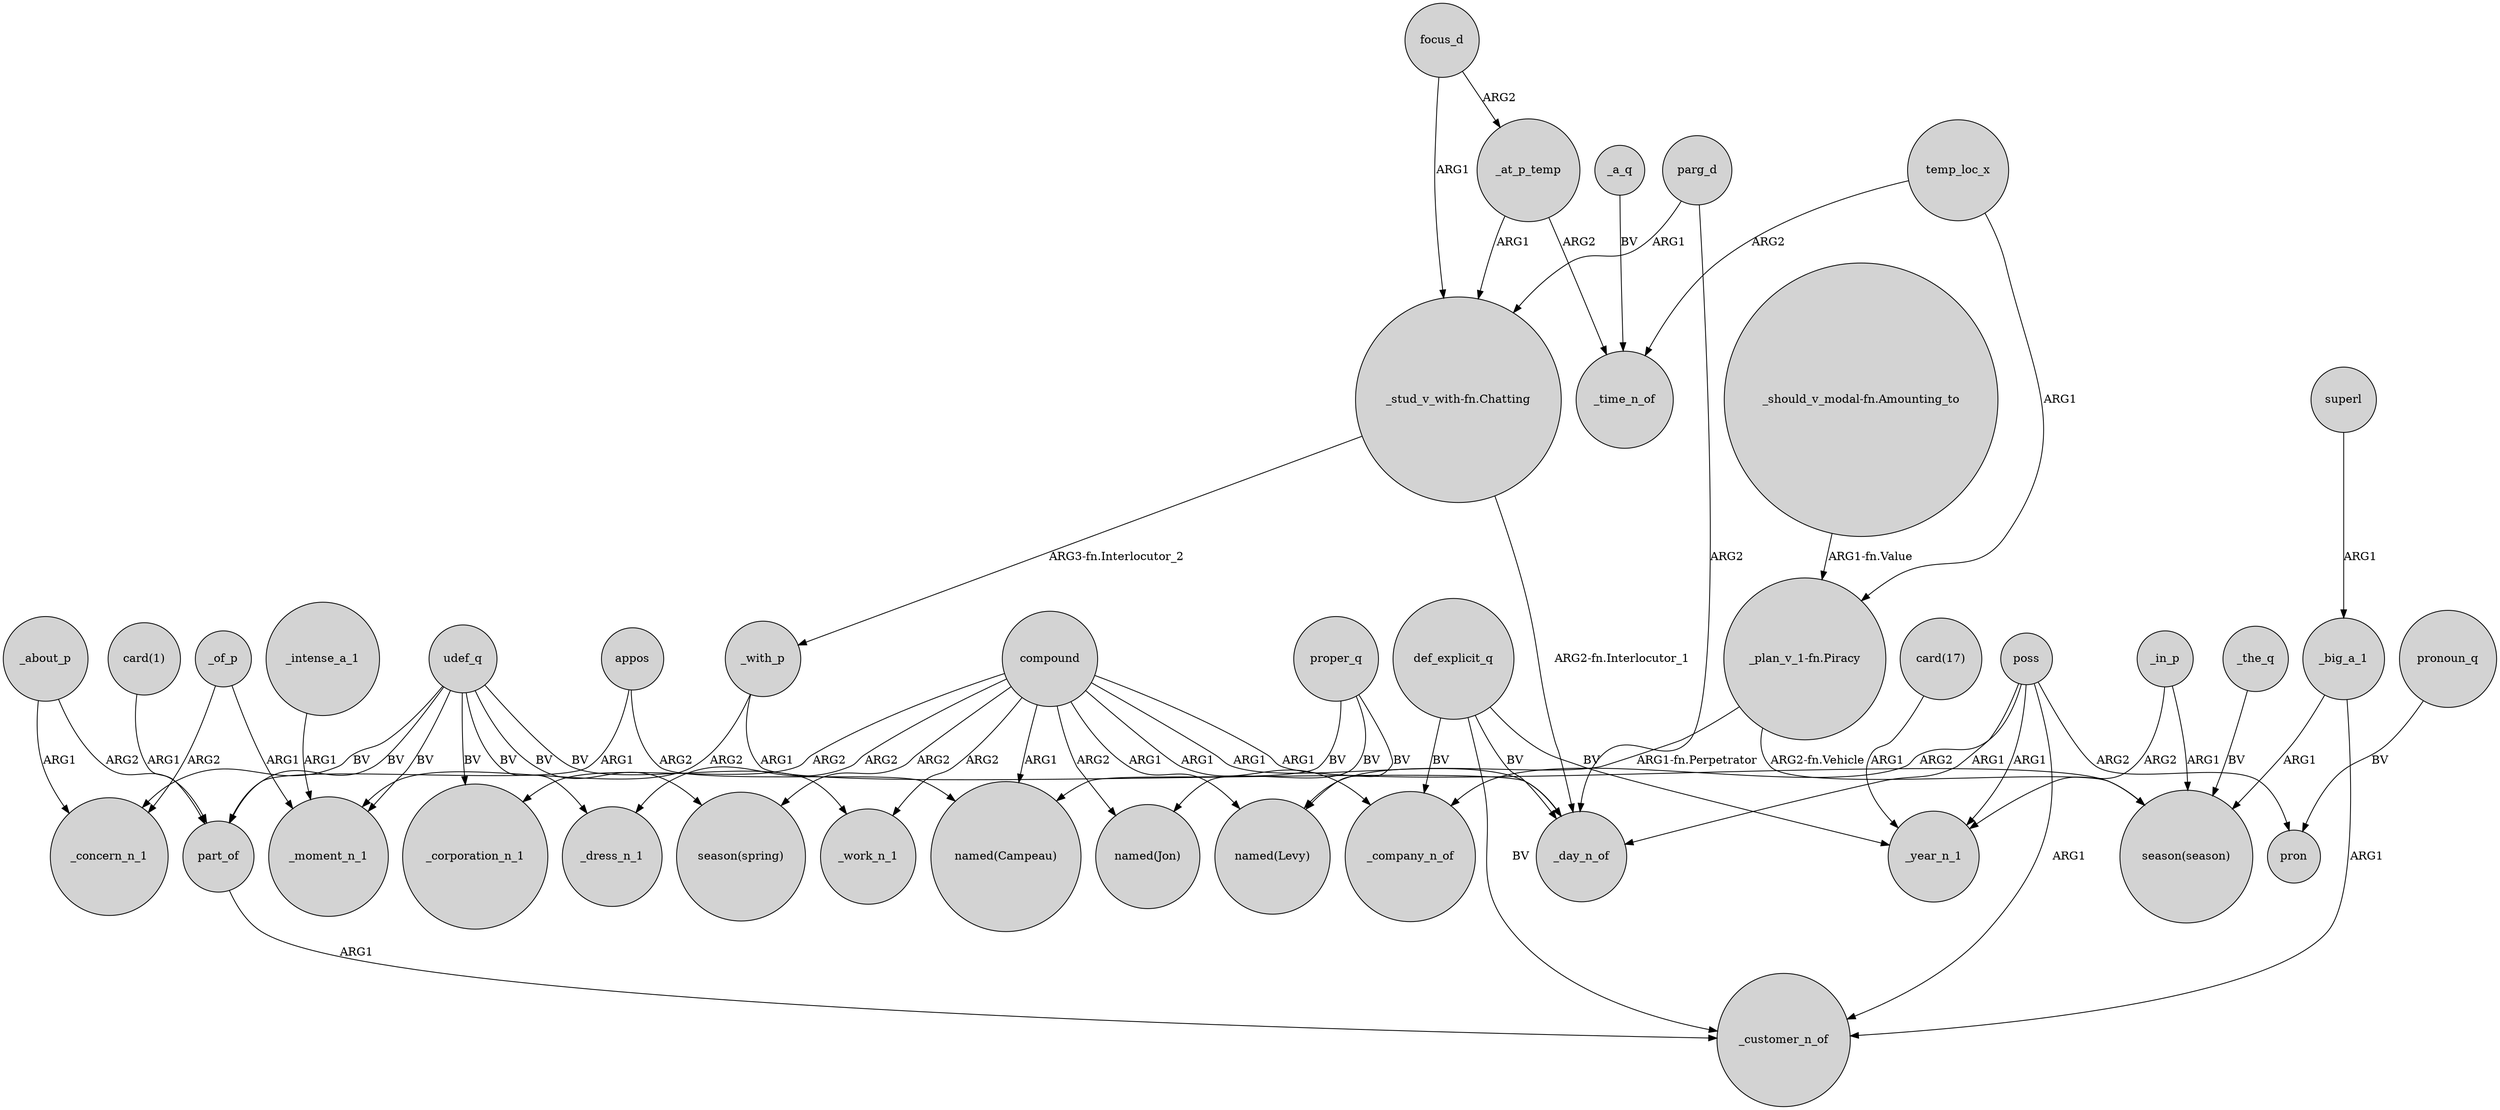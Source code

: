 digraph {
	node [shape=circle style=filled]
	_big_a_1 -> _customer_n_of [label=ARG1]
	def_explicit_q -> _day_n_of [label=BV]
	"_should_v_modal-fn.Amounting_to" -> "_plan_v_1-fn.Piracy" [label="ARG1-fn.Value"]
	proper_q -> "named(Campeau)" [label=BV]
	_at_p_temp -> "_stud_v_with-fn.Chatting" [label=ARG1]
	_big_a_1 -> "season(season)" [label=ARG1]
	_in_p -> _year_n_1 [label=ARG2]
	udef_q -> part_of [label=BV]
	focus_d -> "_stud_v_with-fn.Chatting" [label=ARG1]
	"_plan_v_1-fn.Piracy" -> "season(season)" [label="ARG2-fn.Vehicle"]
	compound -> _work_n_1 [label=ARG2]
	udef_q -> _dress_n_1 [label=BV]
	udef_q -> _work_n_1 [label=BV]
	proper_q -> "named(Levy)" [label=BV]
	compound -> _company_n_of [label=ARG1]
	_about_p -> _concern_n_1 [label=ARG1]
	_with_p -> _day_n_of [label=ARG1]
	appos -> part_of [label=ARG1]
	"card(17)" -> _year_n_1 [label=ARG1]
	"card(1)" -> part_of [label=ARG1]
	compound -> "named(Levy)" [label=ARG1]
	temp_loc_x -> _time_n_of [label=ARG2]
	def_explicit_q -> _year_n_1 [label=BV]
	poss -> _day_n_of [label=ARG1]
	_a_q -> _time_n_of [label=BV]
	pronoun_q -> pron [label=BV]
	compound -> "season(season)" [label=ARG1]
	parg_d -> "_stud_v_with-fn.Chatting" [label=ARG1]
	poss -> pron [label=ARG2]
	poss -> _company_n_of [label=ARG2]
	"_plan_v_1-fn.Piracy" -> "named(Levy)" [label="ARG1-fn.Perpetrator"]
	parg_d -> _day_n_of [label=ARG2]
	proper_q -> "named(Jon)" [label=BV]
	compound -> "named(Jon)" [label=ARG2]
	temp_loc_x -> "_plan_v_1-fn.Piracy" [label=ARG1]
	_with_p -> _moment_n_1 [label=ARG2]
	superl -> _big_a_1 [label=ARG1]
	_at_p_temp -> _time_n_of [label=ARG2]
	_of_p -> _concern_n_1 [label=ARG2]
	_intense_a_1 -> _moment_n_1 [label=ARG1]
	"_stud_v_with-fn.Chatting" -> _day_n_of [label="ARG2-fn.Interlocutor_1"]
	udef_q -> "season(spring)" [label=BV]
	part_of -> _customer_n_of [label=ARG1]
	compound -> _dress_n_1 [label=ARG2]
	"_stud_v_with-fn.Chatting" -> _with_p [label="ARG3-fn.Interlocutor_2"]
	compound -> _day_n_of [label=ARG1]
	_in_p -> "season(season)" [label=ARG1]
	poss -> _year_n_1 [label=ARG1]
	compound -> _corporation_n_1 [label=ARG2]
	udef_q -> _corporation_n_1 [label=BV]
	udef_q -> _concern_n_1 [label=BV]
	udef_q -> _moment_n_1 [label=BV]
	poss -> _customer_n_of [label=ARG1]
	focus_d -> _at_p_temp [label=ARG2]
	compound -> "named(Campeau)" [label=ARG1]
	_about_p -> part_of [label=ARG2]
	def_explicit_q -> _company_n_of [label=BV]
	appos -> "named(Campeau)" [label=ARG2]
	def_explicit_q -> _customer_n_of [label=BV]
	_of_p -> _moment_n_1 [label=ARG1]
	compound -> "season(spring)" [label=ARG2]
	_the_q -> "season(season)" [label=BV]
}
